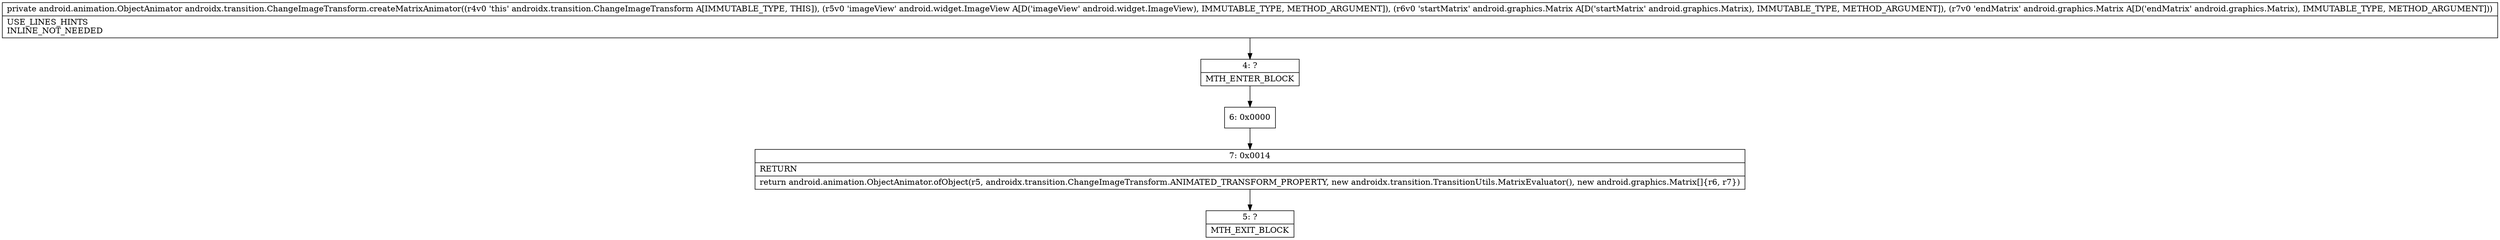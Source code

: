 digraph "CFG forandroidx.transition.ChangeImageTransform.createMatrixAnimator(Landroid\/widget\/ImageView;Landroid\/graphics\/Matrix;Landroid\/graphics\/Matrix;)Landroid\/animation\/ObjectAnimator;" {
Node_4 [shape=record,label="{4\:\ ?|MTH_ENTER_BLOCK\l}"];
Node_6 [shape=record,label="{6\:\ 0x0000}"];
Node_7 [shape=record,label="{7\:\ 0x0014|RETURN\l|return android.animation.ObjectAnimator.ofObject(r5, androidx.transition.ChangeImageTransform.ANIMATED_TRANSFORM_PROPERTY, new androidx.transition.TransitionUtils.MatrixEvaluator(), new android.graphics.Matrix[]\{r6, r7\})\l}"];
Node_5 [shape=record,label="{5\:\ ?|MTH_EXIT_BLOCK\l}"];
MethodNode[shape=record,label="{private android.animation.ObjectAnimator androidx.transition.ChangeImageTransform.createMatrixAnimator((r4v0 'this' androidx.transition.ChangeImageTransform A[IMMUTABLE_TYPE, THIS]), (r5v0 'imageView' android.widget.ImageView A[D('imageView' android.widget.ImageView), IMMUTABLE_TYPE, METHOD_ARGUMENT]), (r6v0 'startMatrix' android.graphics.Matrix A[D('startMatrix' android.graphics.Matrix), IMMUTABLE_TYPE, METHOD_ARGUMENT]), (r7v0 'endMatrix' android.graphics.Matrix A[D('endMatrix' android.graphics.Matrix), IMMUTABLE_TYPE, METHOD_ARGUMENT]))  | USE_LINES_HINTS\lINLINE_NOT_NEEDED\l}"];
MethodNode -> Node_4;Node_4 -> Node_6;
Node_6 -> Node_7;
Node_7 -> Node_5;
}

